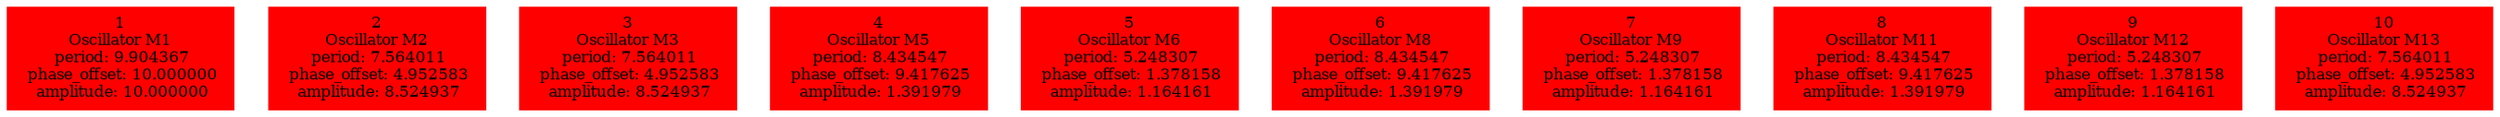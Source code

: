  digraph g{ forcelabels=true;
1 [label=<1<BR />Oscillator M1<BR /> period: 9.904367<BR /> phase_offset: 10.000000<BR /> amplitude: 10.000000>, shape=box,color=red,style=filled,fontsize=8];2 [label=<2<BR />Oscillator M2<BR /> period: 7.564011<BR /> phase_offset: 4.952583<BR /> amplitude: 8.524937>, shape=box,color=red,style=filled,fontsize=8];3 [label=<3<BR />Oscillator M3<BR /> period: 7.564011<BR /> phase_offset: 4.952583<BR /> amplitude: 8.524937>, shape=box,color=red,style=filled,fontsize=8];4 [label=<4<BR />Oscillator M5<BR /> period: 8.434547<BR /> phase_offset: 9.417625<BR /> amplitude: 1.391979>, shape=box,color=red,style=filled,fontsize=8];5 [label=<5<BR />Oscillator M6<BR /> period: 5.248307<BR /> phase_offset: 1.378158<BR /> amplitude: 1.164161>, shape=box,color=red,style=filled,fontsize=8];6 [label=<6<BR />Oscillator M8<BR /> period: 8.434547<BR /> phase_offset: 9.417625<BR /> amplitude: 1.391979>, shape=box,color=red,style=filled,fontsize=8];7 [label=<7<BR />Oscillator M9<BR /> period: 5.248307<BR /> phase_offset: 1.378158<BR /> amplitude: 1.164161>, shape=box,color=red,style=filled,fontsize=8];8 [label=<8<BR />Oscillator M11<BR /> period: 8.434547<BR /> phase_offset: 9.417625<BR /> amplitude: 1.391979>, shape=box,color=red,style=filled,fontsize=8];9 [label=<9<BR />Oscillator M12<BR /> period: 5.248307<BR /> phase_offset: 1.378158<BR /> amplitude: 1.164161>, shape=box,color=red,style=filled,fontsize=8];10 [label=<10<BR />Oscillator M13<BR /> period: 7.564011<BR /> phase_offset: 4.952583<BR /> amplitude: 8.524937>, shape=box,color=red,style=filled,fontsize=8]; }
